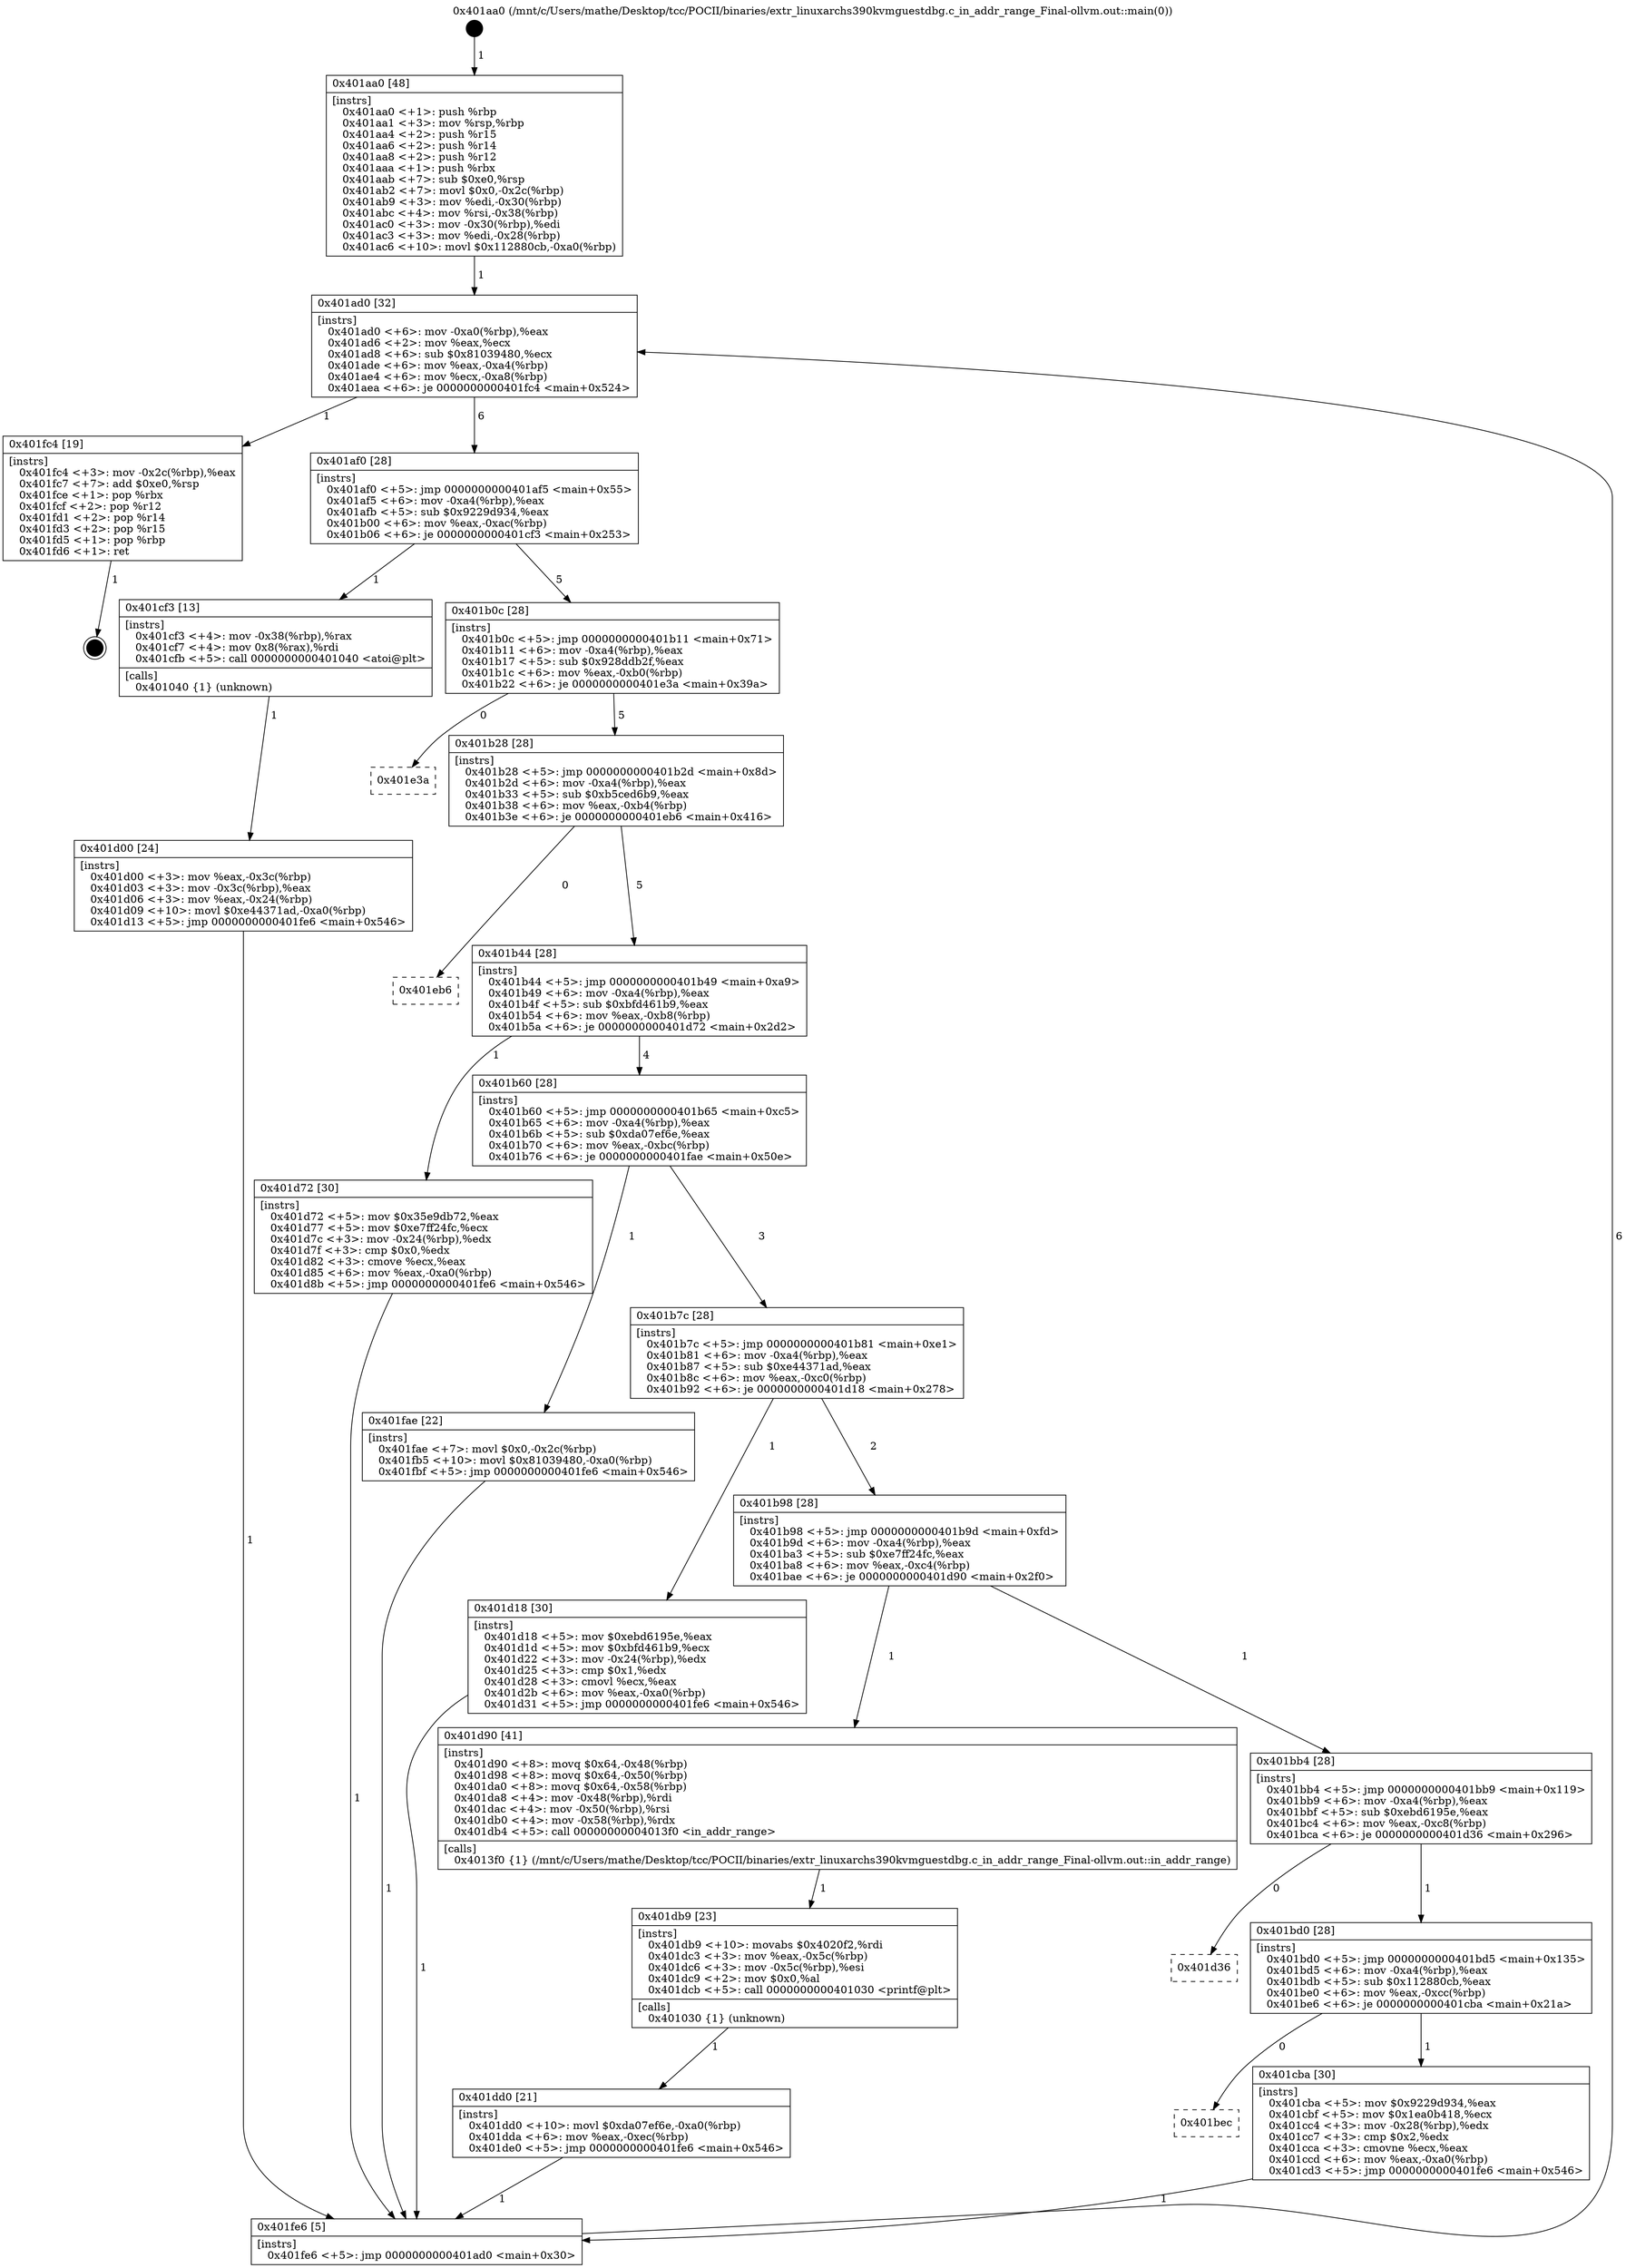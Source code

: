 digraph "0x401aa0" {
  label = "0x401aa0 (/mnt/c/Users/mathe/Desktop/tcc/POCII/binaries/extr_linuxarchs390kvmguestdbg.c_in_addr_range_Final-ollvm.out::main(0))"
  labelloc = "t"
  node[shape=record]

  Entry [label="",width=0.3,height=0.3,shape=circle,fillcolor=black,style=filled]
  "0x401ad0" [label="{
     0x401ad0 [32]\l
     | [instrs]\l
     &nbsp;&nbsp;0x401ad0 \<+6\>: mov -0xa0(%rbp),%eax\l
     &nbsp;&nbsp;0x401ad6 \<+2\>: mov %eax,%ecx\l
     &nbsp;&nbsp;0x401ad8 \<+6\>: sub $0x81039480,%ecx\l
     &nbsp;&nbsp;0x401ade \<+6\>: mov %eax,-0xa4(%rbp)\l
     &nbsp;&nbsp;0x401ae4 \<+6\>: mov %ecx,-0xa8(%rbp)\l
     &nbsp;&nbsp;0x401aea \<+6\>: je 0000000000401fc4 \<main+0x524\>\l
  }"]
  "0x401fc4" [label="{
     0x401fc4 [19]\l
     | [instrs]\l
     &nbsp;&nbsp;0x401fc4 \<+3\>: mov -0x2c(%rbp),%eax\l
     &nbsp;&nbsp;0x401fc7 \<+7\>: add $0xe0,%rsp\l
     &nbsp;&nbsp;0x401fce \<+1\>: pop %rbx\l
     &nbsp;&nbsp;0x401fcf \<+2\>: pop %r12\l
     &nbsp;&nbsp;0x401fd1 \<+2\>: pop %r14\l
     &nbsp;&nbsp;0x401fd3 \<+2\>: pop %r15\l
     &nbsp;&nbsp;0x401fd5 \<+1\>: pop %rbp\l
     &nbsp;&nbsp;0x401fd6 \<+1\>: ret\l
  }"]
  "0x401af0" [label="{
     0x401af0 [28]\l
     | [instrs]\l
     &nbsp;&nbsp;0x401af0 \<+5\>: jmp 0000000000401af5 \<main+0x55\>\l
     &nbsp;&nbsp;0x401af5 \<+6\>: mov -0xa4(%rbp),%eax\l
     &nbsp;&nbsp;0x401afb \<+5\>: sub $0x9229d934,%eax\l
     &nbsp;&nbsp;0x401b00 \<+6\>: mov %eax,-0xac(%rbp)\l
     &nbsp;&nbsp;0x401b06 \<+6\>: je 0000000000401cf3 \<main+0x253\>\l
  }"]
  Exit [label="",width=0.3,height=0.3,shape=circle,fillcolor=black,style=filled,peripheries=2]
  "0x401cf3" [label="{
     0x401cf3 [13]\l
     | [instrs]\l
     &nbsp;&nbsp;0x401cf3 \<+4\>: mov -0x38(%rbp),%rax\l
     &nbsp;&nbsp;0x401cf7 \<+4\>: mov 0x8(%rax),%rdi\l
     &nbsp;&nbsp;0x401cfb \<+5\>: call 0000000000401040 \<atoi@plt\>\l
     | [calls]\l
     &nbsp;&nbsp;0x401040 \{1\} (unknown)\l
  }"]
  "0x401b0c" [label="{
     0x401b0c [28]\l
     | [instrs]\l
     &nbsp;&nbsp;0x401b0c \<+5\>: jmp 0000000000401b11 \<main+0x71\>\l
     &nbsp;&nbsp;0x401b11 \<+6\>: mov -0xa4(%rbp),%eax\l
     &nbsp;&nbsp;0x401b17 \<+5\>: sub $0x928ddb2f,%eax\l
     &nbsp;&nbsp;0x401b1c \<+6\>: mov %eax,-0xb0(%rbp)\l
     &nbsp;&nbsp;0x401b22 \<+6\>: je 0000000000401e3a \<main+0x39a\>\l
  }"]
  "0x401dd0" [label="{
     0x401dd0 [21]\l
     | [instrs]\l
     &nbsp;&nbsp;0x401dd0 \<+10\>: movl $0xda07ef6e,-0xa0(%rbp)\l
     &nbsp;&nbsp;0x401dda \<+6\>: mov %eax,-0xec(%rbp)\l
     &nbsp;&nbsp;0x401de0 \<+5\>: jmp 0000000000401fe6 \<main+0x546\>\l
  }"]
  "0x401e3a" [label="{
     0x401e3a\l
  }", style=dashed]
  "0x401b28" [label="{
     0x401b28 [28]\l
     | [instrs]\l
     &nbsp;&nbsp;0x401b28 \<+5\>: jmp 0000000000401b2d \<main+0x8d\>\l
     &nbsp;&nbsp;0x401b2d \<+6\>: mov -0xa4(%rbp),%eax\l
     &nbsp;&nbsp;0x401b33 \<+5\>: sub $0xb5ced6b9,%eax\l
     &nbsp;&nbsp;0x401b38 \<+6\>: mov %eax,-0xb4(%rbp)\l
     &nbsp;&nbsp;0x401b3e \<+6\>: je 0000000000401eb6 \<main+0x416\>\l
  }"]
  "0x401db9" [label="{
     0x401db9 [23]\l
     | [instrs]\l
     &nbsp;&nbsp;0x401db9 \<+10\>: movabs $0x4020f2,%rdi\l
     &nbsp;&nbsp;0x401dc3 \<+3\>: mov %eax,-0x5c(%rbp)\l
     &nbsp;&nbsp;0x401dc6 \<+3\>: mov -0x5c(%rbp),%esi\l
     &nbsp;&nbsp;0x401dc9 \<+2\>: mov $0x0,%al\l
     &nbsp;&nbsp;0x401dcb \<+5\>: call 0000000000401030 \<printf@plt\>\l
     | [calls]\l
     &nbsp;&nbsp;0x401030 \{1\} (unknown)\l
  }"]
  "0x401eb6" [label="{
     0x401eb6\l
  }", style=dashed]
  "0x401b44" [label="{
     0x401b44 [28]\l
     | [instrs]\l
     &nbsp;&nbsp;0x401b44 \<+5\>: jmp 0000000000401b49 \<main+0xa9\>\l
     &nbsp;&nbsp;0x401b49 \<+6\>: mov -0xa4(%rbp),%eax\l
     &nbsp;&nbsp;0x401b4f \<+5\>: sub $0xbfd461b9,%eax\l
     &nbsp;&nbsp;0x401b54 \<+6\>: mov %eax,-0xb8(%rbp)\l
     &nbsp;&nbsp;0x401b5a \<+6\>: je 0000000000401d72 \<main+0x2d2\>\l
  }"]
  "0x401d00" [label="{
     0x401d00 [24]\l
     | [instrs]\l
     &nbsp;&nbsp;0x401d00 \<+3\>: mov %eax,-0x3c(%rbp)\l
     &nbsp;&nbsp;0x401d03 \<+3\>: mov -0x3c(%rbp),%eax\l
     &nbsp;&nbsp;0x401d06 \<+3\>: mov %eax,-0x24(%rbp)\l
     &nbsp;&nbsp;0x401d09 \<+10\>: movl $0xe44371ad,-0xa0(%rbp)\l
     &nbsp;&nbsp;0x401d13 \<+5\>: jmp 0000000000401fe6 \<main+0x546\>\l
  }"]
  "0x401d72" [label="{
     0x401d72 [30]\l
     | [instrs]\l
     &nbsp;&nbsp;0x401d72 \<+5\>: mov $0x35e9db72,%eax\l
     &nbsp;&nbsp;0x401d77 \<+5\>: mov $0xe7ff24fc,%ecx\l
     &nbsp;&nbsp;0x401d7c \<+3\>: mov -0x24(%rbp),%edx\l
     &nbsp;&nbsp;0x401d7f \<+3\>: cmp $0x0,%edx\l
     &nbsp;&nbsp;0x401d82 \<+3\>: cmove %ecx,%eax\l
     &nbsp;&nbsp;0x401d85 \<+6\>: mov %eax,-0xa0(%rbp)\l
     &nbsp;&nbsp;0x401d8b \<+5\>: jmp 0000000000401fe6 \<main+0x546\>\l
  }"]
  "0x401b60" [label="{
     0x401b60 [28]\l
     | [instrs]\l
     &nbsp;&nbsp;0x401b60 \<+5\>: jmp 0000000000401b65 \<main+0xc5\>\l
     &nbsp;&nbsp;0x401b65 \<+6\>: mov -0xa4(%rbp),%eax\l
     &nbsp;&nbsp;0x401b6b \<+5\>: sub $0xda07ef6e,%eax\l
     &nbsp;&nbsp;0x401b70 \<+6\>: mov %eax,-0xbc(%rbp)\l
     &nbsp;&nbsp;0x401b76 \<+6\>: je 0000000000401fae \<main+0x50e\>\l
  }"]
  "0x401aa0" [label="{
     0x401aa0 [48]\l
     | [instrs]\l
     &nbsp;&nbsp;0x401aa0 \<+1\>: push %rbp\l
     &nbsp;&nbsp;0x401aa1 \<+3\>: mov %rsp,%rbp\l
     &nbsp;&nbsp;0x401aa4 \<+2\>: push %r15\l
     &nbsp;&nbsp;0x401aa6 \<+2\>: push %r14\l
     &nbsp;&nbsp;0x401aa8 \<+2\>: push %r12\l
     &nbsp;&nbsp;0x401aaa \<+1\>: push %rbx\l
     &nbsp;&nbsp;0x401aab \<+7\>: sub $0xe0,%rsp\l
     &nbsp;&nbsp;0x401ab2 \<+7\>: movl $0x0,-0x2c(%rbp)\l
     &nbsp;&nbsp;0x401ab9 \<+3\>: mov %edi,-0x30(%rbp)\l
     &nbsp;&nbsp;0x401abc \<+4\>: mov %rsi,-0x38(%rbp)\l
     &nbsp;&nbsp;0x401ac0 \<+3\>: mov -0x30(%rbp),%edi\l
     &nbsp;&nbsp;0x401ac3 \<+3\>: mov %edi,-0x28(%rbp)\l
     &nbsp;&nbsp;0x401ac6 \<+10\>: movl $0x112880cb,-0xa0(%rbp)\l
  }"]
  "0x401fae" [label="{
     0x401fae [22]\l
     | [instrs]\l
     &nbsp;&nbsp;0x401fae \<+7\>: movl $0x0,-0x2c(%rbp)\l
     &nbsp;&nbsp;0x401fb5 \<+10\>: movl $0x81039480,-0xa0(%rbp)\l
     &nbsp;&nbsp;0x401fbf \<+5\>: jmp 0000000000401fe6 \<main+0x546\>\l
  }"]
  "0x401b7c" [label="{
     0x401b7c [28]\l
     | [instrs]\l
     &nbsp;&nbsp;0x401b7c \<+5\>: jmp 0000000000401b81 \<main+0xe1\>\l
     &nbsp;&nbsp;0x401b81 \<+6\>: mov -0xa4(%rbp),%eax\l
     &nbsp;&nbsp;0x401b87 \<+5\>: sub $0xe44371ad,%eax\l
     &nbsp;&nbsp;0x401b8c \<+6\>: mov %eax,-0xc0(%rbp)\l
     &nbsp;&nbsp;0x401b92 \<+6\>: je 0000000000401d18 \<main+0x278\>\l
  }"]
  "0x401fe6" [label="{
     0x401fe6 [5]\l
     | [instrs]\l
     &nbsp;&nbsp;0x401fe6 \<+5\>: jmp 0000000000401ad0 \<main+0x30\>\l
  }"]
  "0x401d18" [label="{
     0x401d18 [30]\l
     | [instrs]\l
     &nbsp;&nbsp;0x401d18 \<+5\>: mov $0xebd6195e,%eax\l
     &nbsp;&nbsp;0x401d1d \<+5\>: mov $0xbfd461b9,%ecx\l
     &nbsp;&nbsp;0x401d22 \<+3\>: mov -0x24(%rbp),%edx\l
     &nbsp;&nbsp;0x401d25 \<+3\>: cmp $0x1,%edx\l
     &nbsp;&nbsp;0x401d28 \<+3\>: cmovl %ecx,%eax\l
     &nbsp;&nbsp;0x401d2b \<+6\>: mov %eax,-0xa0(%rbp)\l
     &nbsp;&nbsp;0x401d31 \<+5\>: jmp 0000000000401fe6 \<main+0x546\>\l
  }"]
  "0x401b98" [label="{
     0x401b98 [28]\l
     | [instrs]\l
     &nbsp;&nbsp;0x401b98 \<+5\>: jmp 0000000000401b9d \<main+0xfd\>\l
     &nbsp;&nbsp;0x401b9d \<+6\>: mov -0xa4(%rbp),%eax\l
     &nbsp;&nbsp;0x401ba3 \<+5\>: sub $0xe7ff24fc,%eax\l
     &nbsp;&nbsp;0x401ba8 \<+6\>: mov %eax,-0xc4(%rbp)\l
     &nbsp;&nbsp;0x401bae \<+6\>: je 0000000000401d90 \<main+0x2f0\>\l
  }"]
  "0x401bec" [label="{
     0x401bec\l
  }", style=dashed]
  "0x401d90" [label="{
     0x401d90 [41]\l
     | [instrs]\l
     &nbsp;&nbsp;0x401d90 \<+8\>: movq $0x64,-0x48(%rbp)\l
     &nbsp;&nbsp;0x401d98 \<+8\>: movq $0x64,-0x50(%rbp)\l
     &nbsp;&nbsp;0x401da0 \<+8\>: movq $0x64,-0x58(%rbp)\l
     &nbsp;&nbsp;0x401da8 \<+4\>: mov -0x48(%rbp),%rdi\l
     &nbsp;&nbsp;0x401dac \<+4\>: mov -0x50(%rbp),%rsi\l
     &nbsp;&nbsp;0x401db0 \<+4\>: mov -0x58(%rbp),%rdx\l
     &nbsp;&nbsp;0x401db4 \<+5\>: call 00000000004013f0 \<in_addr_range\>\l
     | [calls]\l
     &nbsp;&nbsp;0x4013f0 \{1\} (/mnt/c/Users/mathe/Desktop/tcc/POCII/binaries/extr_linuxarchs390kvmguestdbg.c_in_addr_range_Final-ollvm.out::in_addr_range)\l
  }"]
  "0x401bb4" [label="{
     0x401bb4 [28]\l
     | [instrs]\l
     &nbsp;&nbsp;0x401bb4 \<+5\>: jmp 0000000000401bb9 \<main+0x119\>\l
     &nbsp;&nbsp;0x401bb9 \<+6\>: mov -0xa4(%rbp),%eax\l
     &nbsp;&nbsp;0x401bbf \<+5\>: sub $0xebd6195e,%eax\l
     &nbsp;&nbsp;0x401bc4 \<+6\>: mov %eax,-0xc8(%rbp)\l
     &nbsp;&nbsp;0x401bca \<+6\>: je 0000000000401d36 \<main+0x296\>\l
  }"]
  "0x401cba" [label="{
     0x401cba [30]\l
     | [instrs]\l
     &nbsp;&nbsp;0x401cba \<+5\>: mov $0x9229d934,%eax\l
     &nbsp;&nbsp;0x401cbf \<+5\>: mov $0x1ea0b418,%ecx\l
     &nbsp;&nbsp;0x401cc4 \<+3\>: mov -0x28(%rbp),%edx\l
     &nbsp;&nbsp;0x401cc7 \<+3\>: cmp $0x2,%edx\l
     &nbsp;&nbsp;0x401cca \<+3\>: cmovne %ecx,%eax\l
     &nbsp;&nbsp;0x401ccd \<+6\>: mov %eax,-0xa0(%rbp)\l
     &nbsp;&nbsp;0x401cd3 \<+5\>: jmp 0000000000401fe6 \<main+0x546\>\l
  }"]
  "0x401d36" [label="{
     0x401d36\l
  }", style=dashed]
  "0x401bd0" [label="{
     0x401bd0 [28]\l
     | [instrs]\l
     &nbsp;&nbsp;0x401bd0 \<+5\>: jmp 0000000000401bd5 \<main+0x135\>\l
     &nbsp;&nbsp;0x401bd5 \<+6\>: mov -0xa4(%rbp),%eax\l
     &nbsp;&nbsp;0x401bdb \<+5\>: sub $0x112880cb,%eax\l
     &nbsp;&nbsp;0x401be0 \<+6\>: mov %eax,-0xcc(%rbp)\l
     &nbsp;&nbsp;0x401be6 \<+6\>: je 0000000000401cba \<main+0x21a\>\l
  }"]
  Entry -> "0x401aa0" [label=" 1"]
  "0x401ad0" -> "0x401fc4" [label=" 1"]
  "0x401ad0" -> "0x401af0" [label=" 6"]
  "0x401fc4" -> Exit [label=" 1"]
  "0x401af0" -> "0x401cf3" [label=" 1"]
  "0x401af0" -> "0x401b0c" [label=" 5"]
  "0x401fae" -> "0x401fe6" [label=" 1"]
  "0x401b0c" -> "0x401e3a" [label=" 0"]
  "0x401b0c" -> "0x401b28" [label=" 5"]
  "0x401dd0" -> "0x401fe6" [label=" 1"]
  "0x401b28" -> "0x401eb6" [label=" 0"]
  "0x401b28" -> "0x401b44" [label=" 5"]
  "0x401db9" -> "0x401dd0" [label=" 1"]
  "0x401b44" -> "0x401d72" [label=" 1"]
  "0x401b44" -> "0x401b60" [label=" 4"]
  "0x401d90" -> "0x401db9" [label=" 1"]
  "0x401b60" -> "0x401fae" [label=" 1"]
  "0x401b60" -> "0x401b7c" [label=" 3"]
  "0x401d72" -> "0x401fe6" [label=" 1"]
  "0x401b7c" -> "0x401d18" [label=" 1"]
  "0x401b7c" -> "0x401b98" [label=" 2"]
  "0x401d18" -> "0x401fe6" [label=" 1"]
  "0x401b98" -> "0x401d90" [label=" 1"]
  "0x401b98" -> "0x401bb4" [label=" 1"]
  "0x401d00" -> "0x401fe6" [label=" 1"]
  "0x401bb4" -> "0x401d36" [label=" 0"]
  "0x401bb4" -> "0x401bd0" [label=" 1"]
  "0x401cf3" -> "0x401d00" [label=" 1"]
  "0x401bd0" -> "0x401cba" [label=" 1"]
  "0x401bd0" -> "0x401bec" [label=" 0"]
  "0x401cba" -> "0x401fe6" [label=" 1"]
  "0x401aa0" -> "0x401ad0" [label=" 1"]
  "0x401fe6" -> "0x401ad0" [label=" 6"]
}

